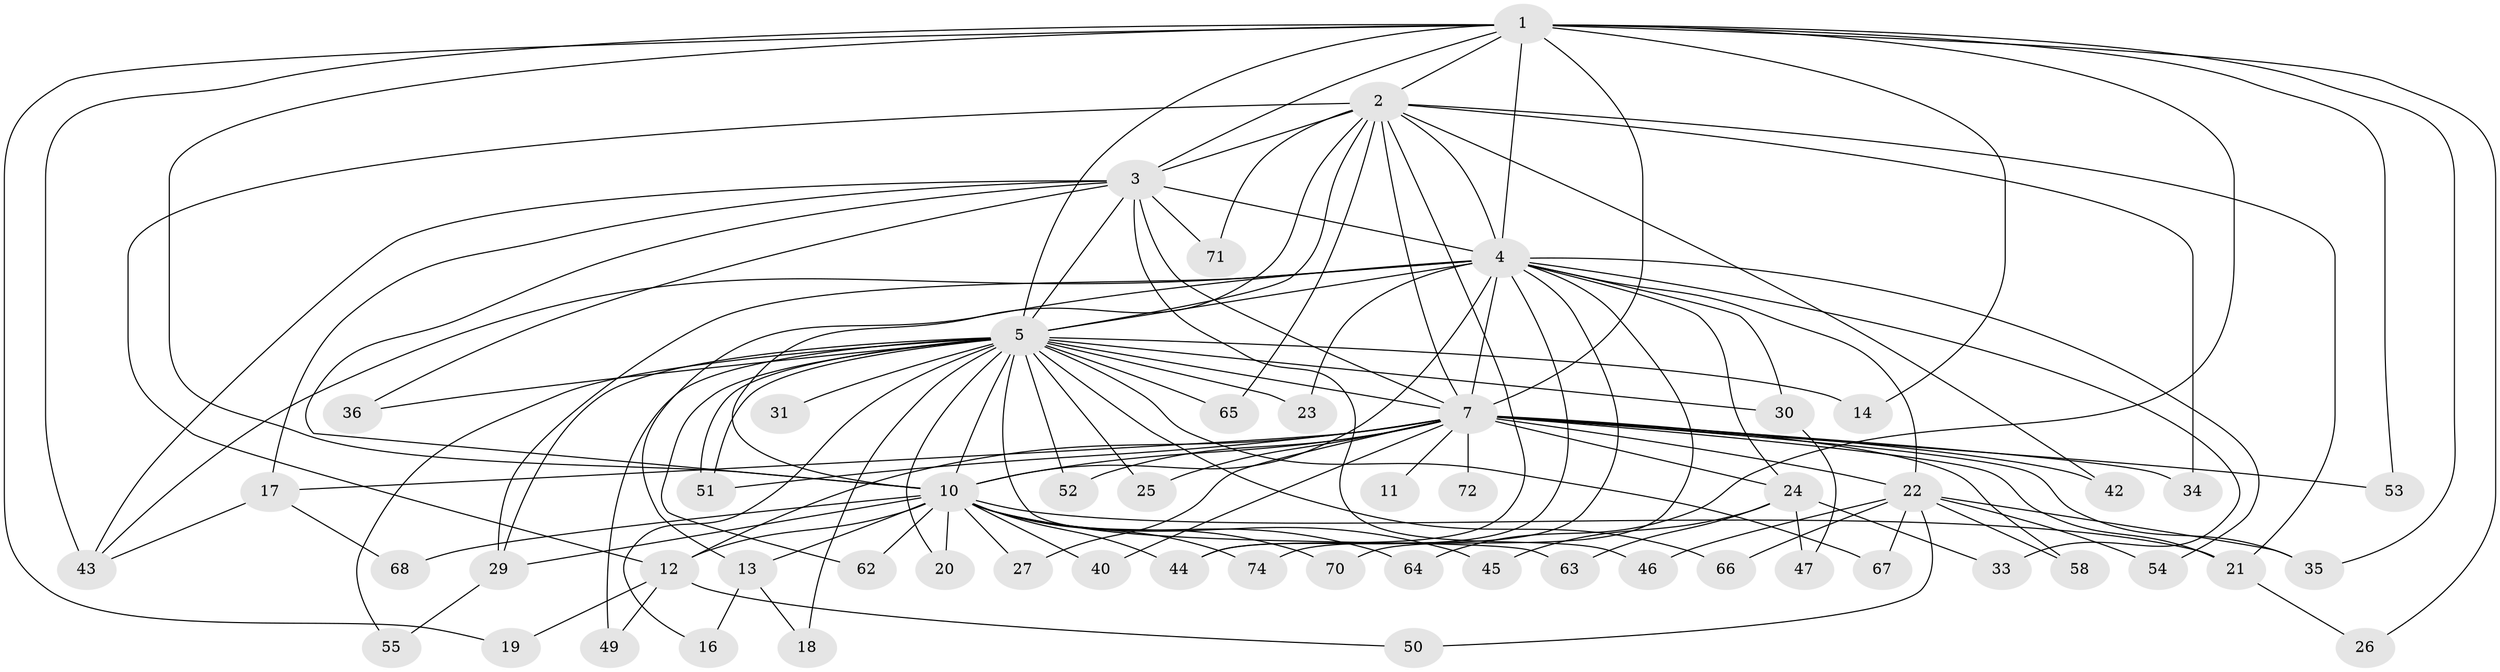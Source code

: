 // Generated by graph-tools (version 1.1) at 2025/23/03/03/25 07:23:47]
// undirected, 56 vertices, 124 edges
graph export_dot {
graph [start="1"]
  node [color=gray90,style=filled];
  1 [super="+48"];
  2 [super="+15"];
  3 [super="+57"];
  4 [super="+6"];
  5 [super="+8"];
  7 [super="+9"];
  10 [super="+28"];
  11;
  12 [super="+60"];
  13;
  14;
  16;
  17 [super="+69"];
  18 [super="+59"];
  19;
  20 [super="+41"];
  21 [super="+61"];
  22 [super="+38"];
  23;
  24 [super="+32"];
  25;
  26;
  27;
  29 [super="+37"];
  30;
  31 [super="+56"];
  33;
  34;
  35 [super="+39"];
  36;
  40;
  42;
  43;
  44 [super="+73"];
  45;
  46;
  47;
  49;
  50;
  51 [super="+75"];
  52;
  53;
  54;
  55;
  58;
  62;
  63;
  64;
  65;
  66;
  67;
  68;
  70;
  71;
  72;
  74;
  1 -- 2;
  1 -- 3;
  1 -- 4 [weight=2];
  1 -- 5 [weight=2];
  1 -- 7 [weight=2];
  1 -- 10;
  1 -- 14;
  1 -- 19;
  1 -- 26;
  1 -- 35;
  1 -- 43 [weight=2];
  1 -- 53;
  1 -- 64;
  2 -- 3;
  2 -- 4 [weight=2];
  2 -- 5 [weight=2];
  2 -- 7 [weight=2];
  2 -- 10 [weight=2];
  2 -- 12 [weight=2];
  2 -- 65;
  2 -- 34;
  2 -- 71;
  2 -- 42;
  2 -- 44;
  2 -- 21;
  3 -- 4 [weight=2];
  3 -- 5 [weight=2];
  3 -- 7 [weight=2];
  3 -- 10;
  3 -- 17;
  3 -- 36;
  3 -- 46;
  3 -- 71;
  3 -- 43;
  4 -- 5 [weight=4];
  4 -- 7 [weight=4];
  4 -- 10 [weight=2];
  4 -- 13;
  4 -- 23;
  4 -- 24 [weight=2];
  4 -- 30;
  4 -- 33;
  4 -- 54;
  4 -- 70;
  4 -- 74;
  4 -- 43;
  4 -- 44;
  4 -- 22;
  4 -- 29;
  5 -- 7 [weight=4];
  5 -- 10 [weight=2];
  5 -- 14;
  5 -- 16;
  5 -- 18 [weight=2];
  5 -- 25;
  5 -- 29;
  5 -- 31 [weight=3];
  5 -- 36;
  5 -- 51;
  5 -- 51;
  5 -- 62;
  5 -- 66;
  5 -- 67;
  5 -- 65;
  5 -- 20 [weight=2];
  5 -- 23;
  5 -- 30;
  5 -- 49;
  5 -- 52;
  5 -- 55;
  5 -- 63;
  7 -- 10 [weight=2];
  7 -- 11 [weight=2];
  7 -- 17;
  7 -- 22 [weight=2];
  7 -- 25;
  7 -- 34;
  7 -- 52;
  7 -- 53;
  7 -- 72 [weight=2];
  7 -- 21;
  7 -- 27;
  7 -- 40;
  7 -- 42;
  7 -- 58;
  7 -- 51;
  7 -- 12;
  7 -- 24;
  7 -- 35;
  10 -- 12;
  10 -- 13;
  10 -- 20;
  10 -- 21;
  10 -- 27;
  10 -- 29;
  10 -- 40;
  10 -- 44;
  10 -- 45;
  10 -- 62;
  10 -- 64;
  10 -- 68;
  10 -- 70;
  10 -- 74;
  12 -- 19;
  12 -- 49;
  12 -- 50;
  13 -- 16;
  13 -- 18;
  17 -- 68;
  17 -- 43;
  21 -- 26;
  22 -- 35;
  22 -- 46;
  22 -- 54;
  22 -- 58;
  22 -- 67;
  22 -- 50;
  22 -- 66;
  24 -- 33;
  24 -- 47;
  24 -- 45;
  24 -- 63;
  29 -- 55;
  30 -- 47;
}
